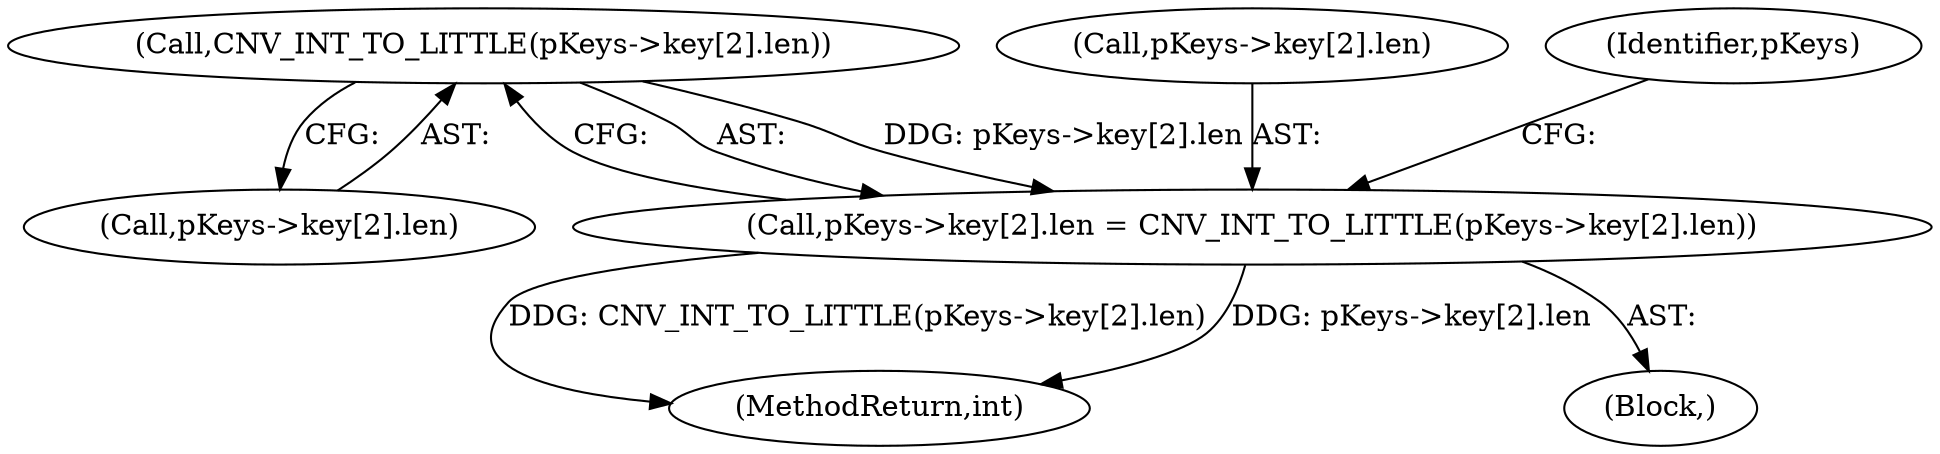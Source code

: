 digraph "0_linux_b5e2f339865fb443107e5b10603e53bbc92dc054_0@pointer" {
"1002072" [label="(Call,CNV_INT_TO_LITTLE(pKeys->key[2].len))"];
"1002064" [label="(Call,pKeys->key[2].len = CNV_INT_TO_LITTLE(pKeys->key[2].len))"];
"1002073" [label="(Call,pKeys->key[2].len)"];
"1002520" [label="(MethodReturn,int)"];
"1002065" [label="(Call,pKeys->key[2].len)"];
"1002084" [label="(Identifier,pKeys)"];
"1002025" [label="(Block,)"];
"1002064" [label="(Call,pKeys->key[2].len = CNV_INT_TO_LITTLE(pKeys->key[2].len))"];
"1002072" [label="(Call,CNV_INT_TO_LITTLE(pKeys->key[2].len))"];
"1002072" -> "1002064"  [label="AST: "];
"1002072" -> "1002073"  [label="CFG: "];
"1002073" -> "1002072"  [label="AST: "];
"1002064" -> "1002072"  [label="CFG: "];
"1002072" -> "1002064"  [label="DDG: pKeys->key[2].len"];
"1002064" -> "1002025"  [label="AST: "];
"1002065" -> "1002064"  [label="AST: "];
"1002084" -> "1002064"  [label="CFG: "];
"1002064" -> "1002520"  [label="DDG: CNV_INT_TO_LITTLE(pKeys->key[2].len)"];
"1002064" -> "1002520"  [label="DDG: pKeys->key[2].len"];
}
